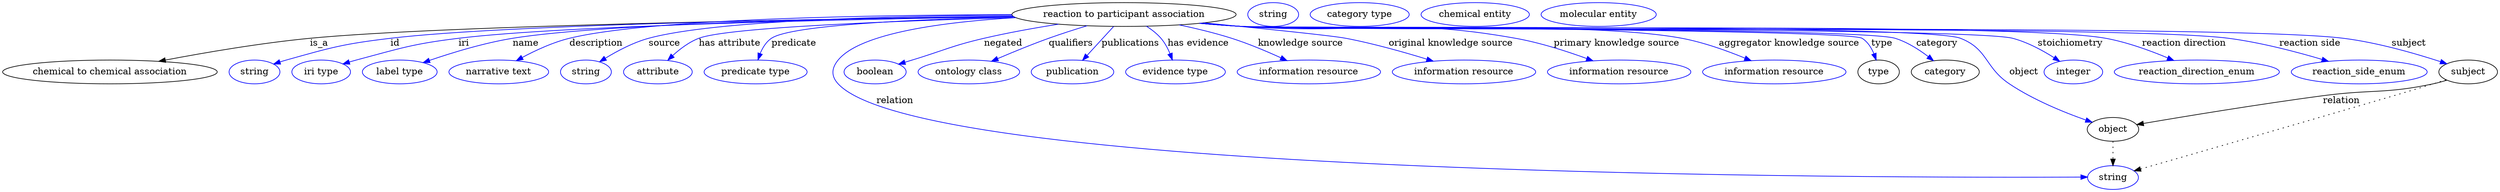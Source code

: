 digraph {
	graph [bb="0,0,3774.7,283"];
	node [label="\N"];
	"reaction to participant association"	[height=0.5,
		label="reaction to participant association",
		pos="1696.5,265",
		width=4.7121];
	"chemical to chemical association"	[height=0.5,
		pos="162.49,178",
		width=4.5135];
	"reaction to participant association" -> "chemical to chemical association"	[label=is_a,
		lp="479.49,221.5",
		pos="e,236.52,194.09 1529,262.04 1241.7,258.21 666.6,248.36 465.49,229 390.96,221.82 307.02,207.48 246.42,195.98"];
	id	[color=blue,
		height=0.5,
		label=string,
		pos="381.49,178",
		width=1.0652];
	"reaction to participant association" -> id	[color=blue,
		label=id,
		lp="594.49,221.5",
		pos="e,410.48,189.97 1528.7,262.29 1264.8,258.98 764.41,250.11 587.49,229 516.25,220.5 498.56,215.35 429.49,196 426.38,195.13 423.18,\
194.16 419.98,193.14",
		style=solid];
	iri	[color=blue,
		height=0.5,
		label="iri type",
		pos="482.49,178",
		width=1.2277];
	"reaction to participant association" -> iri	[color=blue,
		label=iri,
		lp="698.49,221.5",
		pos="e,515.41,190.13 1529.5,261.73 1286.6,257.83 847.68,248.32 690.49,229 620.58,220.41 603.55,214.11 535.49,196 532.12,195.1 528.64,\
194.12 525.16,193.1",
		style=solid];
	name	[color=blue,
		height=0.5,
		label="label type",
		pos="601.49,178",
		width=1.5707];
	"reaction to participant association" -> name	[color=blue,
		label=name,
		lp="791.49,221.5",
		pos="e,636.71,192.16 1528.1,262.63 1302,259.92 912.15,251.98 771.49,229 728.1,221.91 680.18,207.16 646.31,195.51",
		style=solid];
	description	[color=blue,
		height=0.5,
		label="narrative text",
		pos="751.49,178",
		width=2.0943];
	"reaction to participant association" -> description	[color=blue,
		label=description,
		lp="897.99,221.5",
		pos="e,777.83,195.07 1526.8,264.85 1319.1,264.5 979.76,259.08 857.49,229 832.64,222.89 806.63,210.72 786.59,199.91",
		style=solid];
	source	[color=blue,
		height=0.5,
		label=string,
		pos="883.49,178",
		width=1.0652];
	"reaction to participant association" -> source	[color=blue,
		label=source,
		lp="1001.5,221.5",
		pos="e,904.01,193.36 1526.6,264.26 1347.3,263.01 1077,256.4 977.49,229 954.42,222.65 930.65,209.94 912.78,198.92",
		style=solid];
	"has attribute"	[color=blue,
		height=0.5,
		label=attribute,
		pos="991.49,178",
		width=1.4443];
	"reaction to participant association" -> "has attribute"	[color=blue,
		label="has attribute",
		lp="1100.5,221.5",
		pos="e,1006.5,195.73 1532.4,260.29 1356.6,255.5 1097,245.7 1053.5,229 1038.7,223.34 1024.8,212.77 1013.9,202.8",
		style=solid];
	predicate	[color=blue,
		height=0.5,
		label="predicate type",
		pos="1139.5,178",
		width=2.1665];
	"reaction to participant association" -> predicate	[color=blue,
		label=predicate,
		lp="1197.5,221.5",
		pos="e,1143.1,196.33 1530.1,261.43 1385.1,257.83 1193.5,249.27 1163.5,229 1155.5,223.59 1150.1,214.75 1146.4,206",
		style=solid];
	relation	[color=blue,
		height=0.5,
		label=string,
		pos="3193.5,18",
		width=1.0652];
	"reaction to participant association" -> relation	[color=blue,
		label=relation,
		lp="1349.5,134.5",
		pos="e,3154.9,18.751 1532.9,260.19 1425.3,253.77 1298.3,237.32 1264.5,196 1254.4,183.61 1253.6,171.72 1264.5,160 1396.4,18.108 2858,17.455 \
3144.8,18.704",
		style=solid];
	negated	[color=blue,
		height=0.5,
		label=boolean,
		pos="1320.5,178",
		width=1.2999];
	"reaction to participant association" -> negated	[color=blue,
		label=negated,
		lp="1513.5,221.5",
		pos="e,1355.7,189.91 1597.3,250.36 1561.5,244.72 1521,237.5 1484.5,229 1435.2,217.52 1423.9,210.81 1375.5,196 1372.2,194.99 1368.8,193.94 \
1365.3,192.89",
		style=solid];
	qualifiers	[color=blue,
		height=0.5,
		label="ontology class",
		pos="1461.5,178",
		width=2.1304];
	"reaction to participant association" -> qualifiers	[color=blue,
		label=qualifiers,
		lp="1616,221.5",
		pos="e,1495.8,194.2 1640.5,247.95 1621.9,242.32 1601.2,235.72 1582.5,229 1556.6,219.69 1528.1,207.99 1505.2,198.25",
		style=solid];
	publications	[color=blue,
		height=0.5,
		label=publication,
		pos="1618.5,178",
		width=1.7332];
	"reaction to participant association" -> publications	[color=blue,
		label=publications,
		lp="1706.5,221.5",
		pos="e,1633.7,195.6 1680.7,246.8 1669.2,234.31 1653.6,217.24 1640.8,203.35",
		style=solid];
	"has evidence"	[color=blue,
		height=0.5,
		label="evidence type",
		pos="1774.5,178",
		width=2.0943];
	"reaction to participant association" -> "has evidence"	[color=blue,
		label="has evidence",
		lp="1809,221.5",
		pos="e,1769.8,196.17 1730.4,247.32 1738.4,242.25 1746.3,236.11 1752.5,229 1758.3,222.27 1762.8,213.76 1766.2,205.67",
		style=solid];
	"knowledge source"	[color=blue,
		height=0.5,
		label="information resource",
		pos="1976.5,178",
		width=3.015];
	"reaction to participant association" -> "knowledge source"	[color=blue,
		label="knowledge source",
		lp="1964,221.5",
		pos="e,1943.3,195.19 1780.2,249.24 1805.9,243.85 1834.1,237.06 1859.5,229 1884.8,220.96 1912.1,209.44 1934,199.49",
		style=solid];
	"original knowledge source"	[color=blue,
		height=0.5,
		label="information resource",
		pos="2211.5,178",
		width=3.015];
	"reaction to participant association" -> "original knowledge source"	[color=blue,
		label="original knowledge source",
		lp="2191.5,221.5",
		pos="e,2164.9,194.35 1817.6,252.38 1905.1,243.82 2011.5,233 2032.5,229 2074.2,221.06 2120.3,208.07 2155.3,197.31",
		style=solid];
	"primary knowledge source"	[color=blue,
		height=0.5,
		label="information resource",
		pos="2446.5,178",
		width=3.015];
	"reaction to participant association" -> "primary knowledge source"	[color=blue,
		label="primary knowledge source",
		lp="2442.5,221.5",
		pos="e,2406.9,194.83 1813.9,251.98 1834.4,250.13 1855.6,248.38 1875.5,247 2059.2,234.29 2108.2,261.23 2289.5,229 2326.5,222.43 2366.8,\
209.45 2397.3,198.36",
		style=solid];
	"aggregator knowledge source"	[color=blue,
		height=0.5,
		label="information resource",
		pos="2681.5,178",
		width=3.015];
	"reaction to participant association" -> "aggregator knowledge source"	[color=blue,
		label="aggregator knowledge source",
		lp="2704,221.5",
		pos="e,2646.4,195.04 1812.4,251.83 1833.4,249.96 1855.1,248.24 1875.5,247 2023.3,238 2396,256.24 2541.5,229 2574.4,222.85 2609.8,210.11 \
2636.8,199.03",
		style=solid];
	type	[height=0.5,
		pos="2839.5,178",
		width=0.86659];
	"reaction to participant association" -> type	[color=blue,
		label=type,
		lp="2844.5,221.5",
		pos="e,2835.8,196.03 1811.9,251.74 1833.1,249.87 1854.9,248.17 1875.5,247 1901.5,245.52 2792.4,242.93 2814.5,229 2822.9,223.67 2828.6,\
214.56 2832.4,205.56",
		style=solid];
	category	[height=0.5,
		pos="2940.5,178",
		width=1.4263];
	"reaction to participant association" -> category	[color=blue,
		label=category,
		lp="2928,221.5",
		pos="e,2922.6,194.99 1811.9,251.73 1833.1,249.86 1854.9,248.16 1875.5,247 1930.4,243.9 2812,245.24 2864.5,229 2882.7,223.36 2900.7,211.89 \
2914.6,201.36",
		style=solid];
	object	[height=0.5,
		pos="3193.5,91",
		width=1.0832];
	"reaction to participant association" -> object	[color=blue,
		label=object,
		lp="3058.5,178",
		pos="e,3161.9,101.73 1811.5,251.74 1832.7,249.86 1854.8,248.15 1875.5,247 1935.8,243.64 2907.2,251 2963.5,229 3005.1,212.75 2999.6,185.1 \
3036.5,160 3072.7,135.41 3119.2,116.61 3152.2,105.07",
		style=solid];
	stoichiometry	[color=blue,
		height=0.5,
		label=integer,
		pos="3133.5,178",
		width=1.2277];
	"reaction to participant association" -> stoichiometry	[color=blue,
		label=stoichiometry,
		lp="3129,221.5",
		pos="e,3112.8,194.06 1811.5,251.72 1832.7,249.84 1854.8,248.14 1875.5,247 1940.2,243.43 2978.8,245.44 3041.5,229 3063.9,223.11 3086.9,\
210.65 3104.3,199.64",
		style=solid];
	"reaction direction"	[color=blue,
		height=0.5,
		label=reaction_direction_enum,
		pos="3320.5,178",
		width=3.4664];
	"reaction to participant association" -> "reaction direction"	[color=blue,
		label="reaction direction",
		lp="3301,221.5",
		pos="e,3285.7,195.3 1811.5,251.7 1832.7,249.81 1854.8,248.13 1875.5,247 2020.5,239.13 3039.6,255.1 3182.5,229 3214.9,223.09 3249.7,210.42 \
3276.3,199.31",
		style=solid];
	"reaction side"	[color=blue,
		height=0.5,
		label=reaction_side_enum,
		pos="3565.5,178",
		width=2.8525];
	"reaction to participant association" -> "reaction side"	[color=blue,
		label="reaction side",
		lp="3491,221.5",
		pos="e,3519.1,194.08 1811,251.71 1832.4,249.81 1854.6,248.12 1875.5,247 2041.2,238.15 3204,250.56 3368.5,229 3416.9,222.66 3470.5,208.58 \
3509.5,196.97",
		style=solid];
	subject	[height=0.5,
		pos="3730.5,178",
		width=1.2277];
	"reaction to participant association" -> subject	[color=blue,
		label=subject,
		lp="3640.5,221.5",
		pos="e,3698.2,190.38 1811,251.69 1832.4,249.79 1854.6,248.1 1875.5,247 2060.4,237.24 3357.8,251.97 3541.5,229 3593.1,222.54 3650.7,205.89 \
3688.6,193.57",
		style=solid];
	association_type	[color=blue,
		height=0.5,
		label=string,
		pos="1922.5,265",
		width=1.0652];
	association_category	[color=blue,
		height=0.5,
		label="category type",
		pos="2053.5,265",
		width=2.0762];
	object -> relation	[pos="e,3193.5,36.029 3193.5,72.813 3193.5,64.789 3193.5,55.047 3193.5,46.069",
		style=dotted];
	"chemical to chemical association_object"	[color=blue,
		height=0.5,
		label="chemical entity",
		pos="2228.5,265",
		width=2.2748];
	subject -> relation	[pos="e,3225.4,28.169 3696.9,166.1 3690.4,164.05 3683.8,161.94 3677.5,160 3628.3,144.81 3615.9,141.49 3566.5,127 3446.3,91.722 3304,50.742 \
3235.1,30.935",
		style=dotted];
	subject -> object	[label=relation,
		lp="3538.5,134.5",
		pos="e,3229.5,98.276 3698.3,165.51 3691.5,163.42 3684.3,161.44 3677.5,160 3604.5,144.52 3584.5,151.82 3510.5,142 3413.9,129.18 3301.3,\
110.54 3239.7,100.02"];
	"reaction to participant association_subject"	[color=blue,
		height=0.5,
		label="molecular entity",
		pos="2415.5,265",
		width=2.4192];
}
